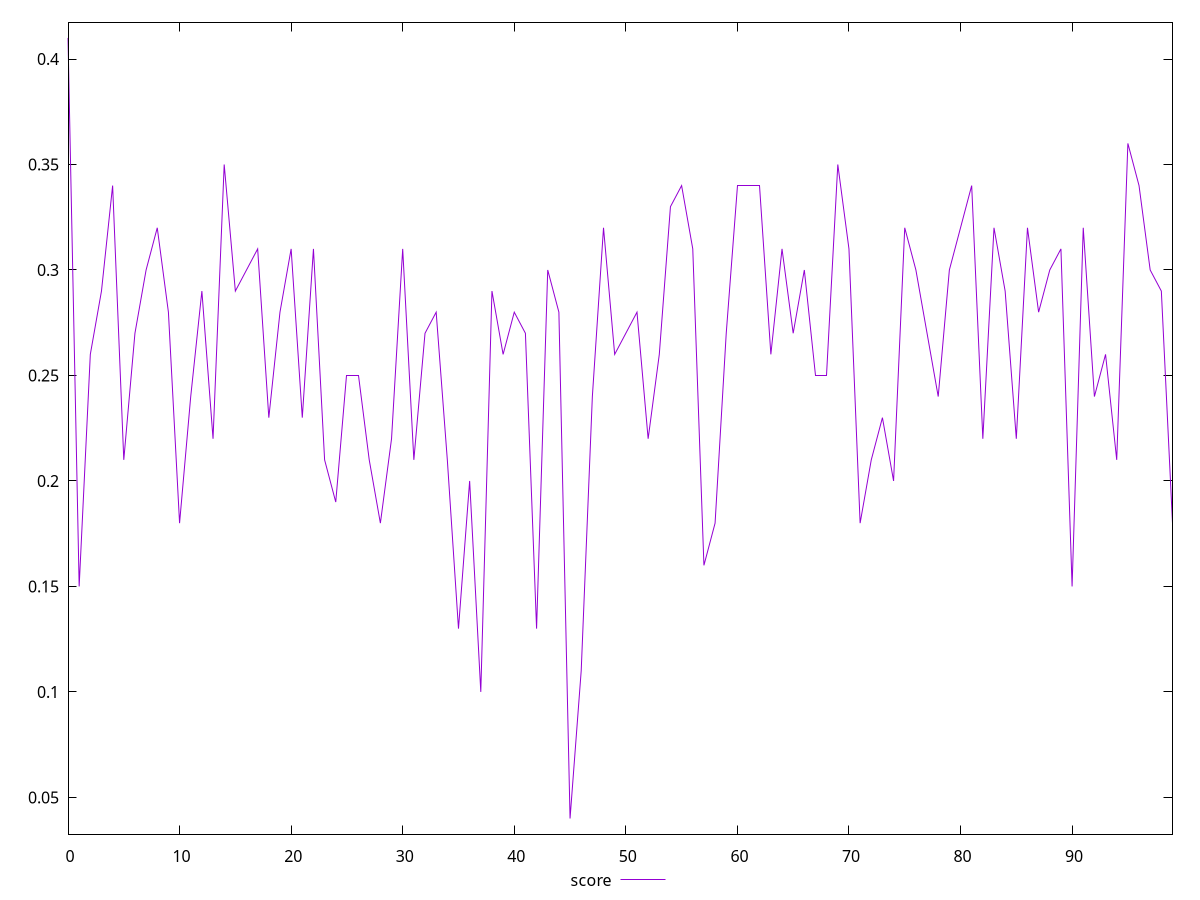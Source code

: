 reset

$score <<EOF
0 0.41
1 0.15
2 0.26
3 0.29
4 0.34
5 0.21
6 0.27
7 0.3
8 0.32
9 0.28
10 0.18
11 0.24
12 0.29
13 0.22
14 0.35
15 0.29
16 0.3
17 0.31
18 0.23
19 0.28
20 0.31
21 0.23
22 0.31
23 0.21
24 0.19
25 0.25
26 0.25
27 0.21
28 0.18
29 0.22
30 0.31
31 0.21
32 0.27
33 0.28
34 0.21
35 0.13
36 0.2
37 0.1
38 0.29
39 0.26
40 0.28
41 0.27
42 0.13
43 0.3
44 0.28
45 0.04
46 0.11
47 0.24
48 0.32
49 0.26
50 0.27
51 0.28
52 0.22
53 0.26
54 0.33
55 0.34
56 0.31
57 0.16
58 0.18
59 0.27
60 0.34
61 0.34
62 0.34
63 0.26
64 0.31
65 0.27
66 0.3
67 0.25
68 0.25
69 0.35
70 0.31
71 0.18
72 0.21
73 0.23
74 0.2
75 0.32
76 0.3
77 0.27
78 0.24
79 0.3
80 0.32
81 0.34
82 0.22
83 0.32
84 0.29
85 0.22
86 0.32
87 0.28
88 0.3
89 0.31
90 0.15
91 0.32
92 0.24
93 0.26
94 0.21
95 0.36
96 0.34
97 0.3
98 0.29
99 0.18
EOF

set key outside below
set xrange [0:99]
set yrange [0.032600000000000004:0.4174]
set trange [0.032600000000000004:0.4174]
set terminal svg size 640, 500 enhanced background rgb 'white'
set output "report_00015_2021-02-09T16-11-33.973Z/largest-contentful-paint/samples/pages+cached+noadtech+nomedia+nocss/score/values.svg"

plot $score title "score" with line

reset
